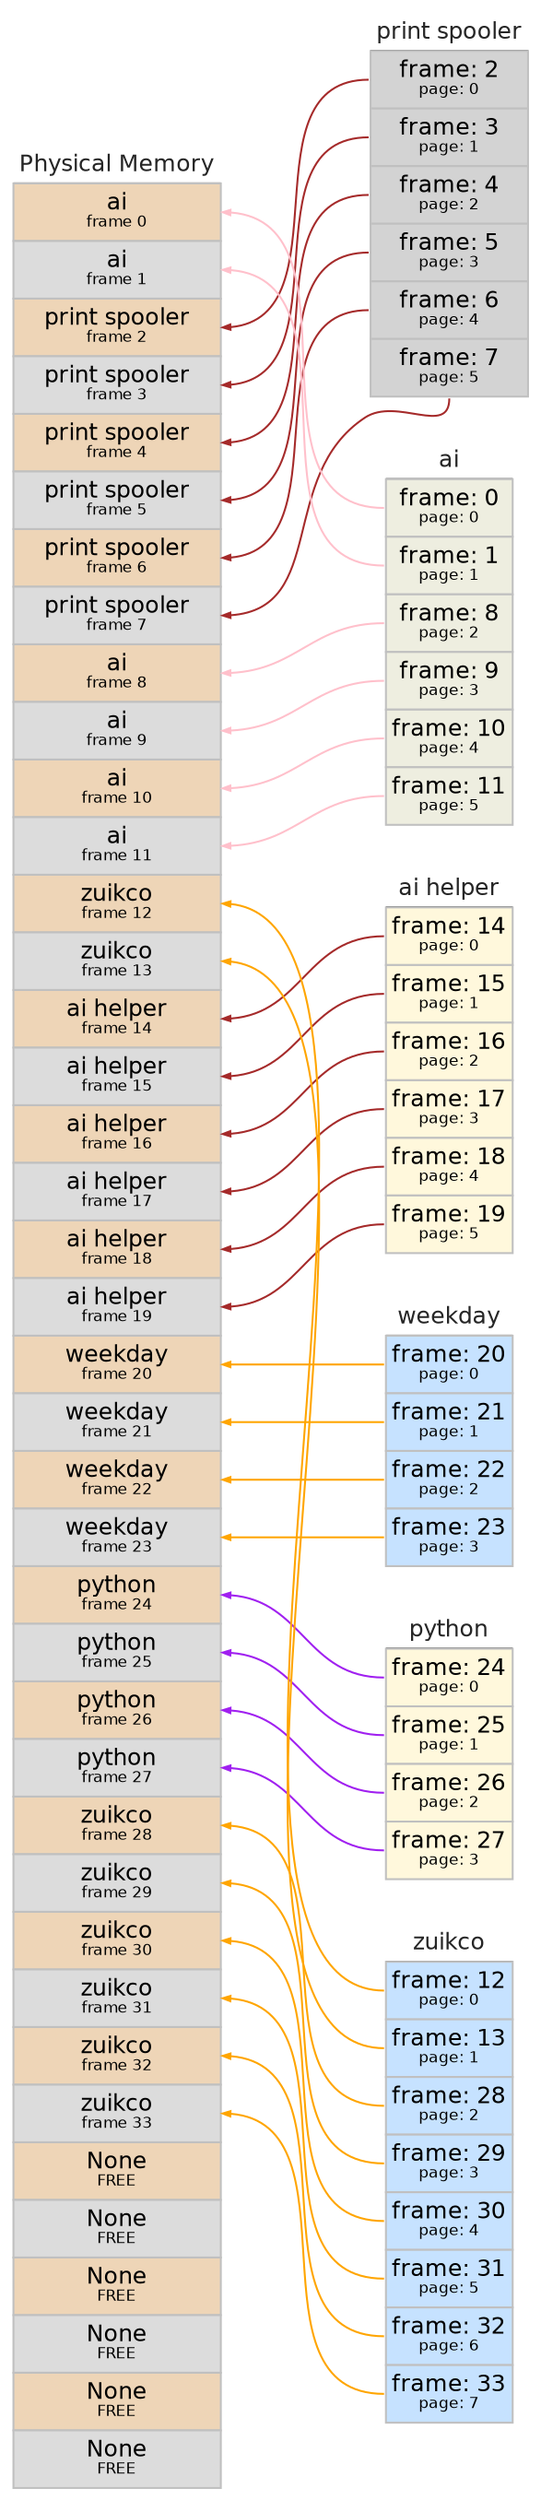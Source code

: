 digraph "memsim/graphs/paged6.json" {
	graph [fontname=x rankdir=RL ranksep=1.0]
	node [fontname=Helvetica fontsize=10 height=0.2 margin="0.04 0.04" shape=none width=0.4]
	edge [arrowsize=0.4]
	"print spooler":0 -> physmem:2 [color=brown]
	"print spooler":1 -> physmem:3 [color=brown]
	"print spooler":2 -> physmem:4 [color=brown]
	"print spooler":3 -> physmem:5 [color=brown]
	"print spooler":4 -> physmem:6 [color=brown]
	"print spooler":5 -> physmem:7 [color=brown]
	"ai helper":0 -> physmem:14 [color=brown]
	"ai helper":1 -> physmem:15 [color=brown]
	"ai helper":2 -> physmem:16 [color=brown]
	"ai helper":3 -> physmem:17 [color=brown]
	"ai helper":4 -> physmem:18 [color=brown]
	"ai helper":5 -> physmem:19 [color=brown]
	weekday:0 -> physmem:20 [color=orange]
	weekday:1 -> physmem:21 [color=orange]
	weekday:2 -> physmem:22 [color=orange]
	weekday:3 -> physmem:23 [color=orange]
	python:0 -> physmem:24 [color=purple]
	python:1 -> physmem:25 [color=purple]
	python:2 -> physmem:26 [color=purple]
	python:3 -> physmem:27 [color=purple]
	ai:0 -> physmem:0 [color=pink]
	ai:1 -> physmem:1 [color=pink]
	ai:2 -> physmem:8 [color=pink]
	ai:3 -> physmem:9 [color=pink]
	ai:4 -> physmem:10 [color=pink]
	ai:5 -> physmem:11 [color=pink]
	zuikco:0 -> physmem:12 [color=orange]
	zuikco:1 -> physmem:13 [color=orange]
	zuikco:2 -> physmem:28 [color=orange]
	zuikco:3 -> physmem:29 [color=orange]
	zuikco:4 -> physmem:30 [color=orange]
	zuikco:5 -> physmem:31 [color=orange]
	zuikco:6 -> physmem:32 [color=orange]
	zuikco:7 -> physmem:33 [color=orange]
	subgraph left {
		physmem [label=<<table border="0.1" cellborder="1" cellspacing="0"><TR><TD sides="b"><font face="helvetica" color="grey15" point-size="12">Physical Memory</font></TD></TR><tr><td align="text" color="grey" bgcolor="bisque2" height="30" width="60" port="0"><font point-size="12">ai</font><br></br><font point-size="8">frame 0</font></td></tr><tr><td align="text" color="grey" bgcolor="gainsboro" height="30" width="60" port="1"><font point-size="12">ai</font><br></br><font point-size="8">frame 1</font></td></tr><tr><td align="text" color="grey" bgcolor="bisque2" height="30" width="60" port="2"><font point-size="12">print spooler</font><br></br><font point-size="8">frame 2</font></td></tr><tr><td align="text" color="grey" bgcolor="gainsboro" height="30" width="60" port="3"><font point-size="12">print spooler</font><br></br><font point-size="8">frame 3</font></td></tr><tr><td align="text" color="grey" bgcolor="bisque2" height="30" width="60" port="4"><font point-size="12">print spooler</font><br></br><font point-size="8">frame 4</font></td></tr><tr><td align="text" color="grey" bgcolor="gainsboro" height="30" width="60" port="5"><font point-size="12">print spooler</font><br></br><font point-size="8">frame 5</font></td></tr><tr><td align="text" color="grey" bgcolor="bisque2" height="30" width="60" port="6"><font point-size="12">print spooler</font><br></br><font point-size="8">frame 6</font></td></tr><tr><td align="text" color="grey" bgcolor="gainsboro" height="30" width="60" port="7"><font point-size="12">print spooler</font><br></br><font point-size="8">frame 7</font></td></tr><tr><td align="text" color="grey" bgcolor="bisque2" height="30" width="60" port="8"><font point-size="12">ai</font><br></br><font point-size="8">frame 8</font></td></tr><tr><td align="text" color="grey" bgcolor="gainsboro" height="30" width="60" port="9"><font point-size="12">ai</font><br></br><font point-size="8">frame 9</font></td></tr><tr><td align="text" color="grey" bgcolor="bisque2" height="30" width="60" port="10"><font point-size="12">ai</font><br></br><font point-size="8">frame 10</font></td></tr><tr><td align="text" color="grey" bgcolor="gainsboro" height="30" width="60" port="11"><font point-size="12">ai</font><br></br><font point-size="8">frame 11</font></td></tr><tr><td align="text" color="grey" bgcolor="bisque2" height="30" width="60" port="12"><font point-size="12">zuikco</font><br></br><font point-size="8">frame 12</font></td></tr><tr><td align="text" color="grey" bgcolor="gainsboro" height="30" width="60" port="13"><font point-size="12">zuikco</font><br></br><font point-size="8">frame 13</font></td></tr><tr><td align="text" color="grey" bgcolor="bisque2" height="30" width="60" port="14"><font point-size="12">ai helper</font><br></br><font point-size="8">frame 14</font></td></tr><tr><td align="text" color="grey" bgcolor="gainsboro" height="30" width="60" port="15"><font point-size="12">ai helper</font><br></br><font point-size="8">frame 15</font></td></tr><tr><td align="text" color="grey" bgcolor="bisque2" height="30" width="60" port="16"><font point-size="12">ai helper</font><br></br><font point-size="8">frame 16</font></td></tr><tr><td align="text" color="grey" bgcolor="gainsboro" height="30" width="60" port="17"><font point-size="12">ai helper</font><br></br><font point-size="8">frame 17</font></td></tr><tr><td align="text" color="grey" bgcolor="bisque2" height="30" width="60" port="18"><font point-size="12">ai helper</font><br></br><font point-size="8">frame 18</font></td></tr><tr><td align="text" color="grey" bgcolor="gainsboro" height="30" width="60" port="19"><font point-size="12">ai helper</font><br></br><font point-size="8">frame 19</font></td></tr><tr><td align="text" color="grey" bgcolor="bisque2" height="30" width="60" port="20"><font point-size="12">weekday</font><br></br><font point-size="8">frame 20</font></td></tr><tr><td align="text" color="grey" bgcolor="gainsboro" height="30" width="60" port="21"><font point-size="12">weekday</font><br></br><font point-size="8">frame 21</font></td></tr><tr><td align="text" color="grey" bgcolor="bisque2" height="30" width="60" port="22"><font point-size="12">weekday</font><br></br><font point-size="8">frame 22</font></td></tr><tr><td align="text" color="grey" bgcolor="gainsboro" height="30" width="60" port="23"><font point-size="12">weekday</font><br></br><font point-size="8">frame 23</font></td></tr><tr><td align="text" color="grey" bgcolor="bisque2" height="30" width="60" port="24"><font point-size="12">python</font><br></br><font point-size="8">frame 24</font></td></tr><tr><td align="text" color="grey" bgcolor="gainsboro" height="30" width="60" port="25"><font point-size="12">python</font><br></br><font point-size="8">frame 25</font></td></tr><tr><td align="text" color="grey" bgcolor="bisque2" height="30" width="60" port="26"><font point-size="12">python</font><br></br><font point-size="8">frame 26</font></td></tr><tr><td align="text" color="grey" bgcolor="gainsboro" height="30" width="60" port="27"><font point-size="12">python</font><br></br><font point-size="8">frame 27</font></td></tr><tr><td align="text" color="grey" bgcolor="bisque2" height="30" width="60" port="28"><font point-size="12">zuikco</font><br></br><font point-size="8">frame 28</font></td></tr><tr><td align="text" color="grey" bgcolor="gainsboro" height="30" width="60" port="29"><font point-size="12">zuikco</font><br></br><font point-size="8">frame 29</font></td></tr><tr><td align="text" color="grey" bgcolor="bisque2" height="30" width="60" port="30"><font point-size="12">zuikco</font><br></br><font point-size="8">frame 30</font></td></tr><tr><td align="text" color="grey" bgcolor="gainsboro" height="30" width="60" port="31"><font point-size="12">zuikco</font><br></br><font point-size="8">frame 31</font></td></tr><tr><td align="text" color="grey" bgcolor="bisque2" height="30" width="60" port="32"><font point-size="12">zuikco</font><br></br><font point-size="8">frame 32</font></td></tr><tr><td align="text" color="grey" bgcolor="gainsboro" height="30" width="60" port="33"><font point-size="12">zuikco</font><br></br><font point-size="8">frame 33</font></td></tr><tr><td align="text" color="grey" bgcolor="bisque2" height="30" width="60" port="34"><font point-size="12">None</font><br></br><font point-size="8">FREE</font></td></tr><tr><td align="text" color="grey" bgcolor="gainsboro" height="30" width="60" port="35"><font point-size="12">None</font><br></br><font point-size="8">FREE</font></td></tr><tr><td align="text" color="grey" bgcolor="bisque2" height="30" width="60" port="36"><font point-size="12">None</font><br></br><font point-size="8">FREE</font></td></tr><tr><td align="text" color="grey" bgcolor="gainsboro" height="30" width="60" port="37"><font point-size="12">None</font><br></br><font point-size="8">FREE</font></td></tr><tr><td align="text" color="grey" bgcolor="bisque2" height="30" width="60" port="38"><font point-size="12">None</font><br></br><font point-size="8">FREE</font></td></tr><tr><td align="text" color="grey" bgcolor="gainsboro" height="30" width="60" port="39"><font point-size="12">None</font><br></br><font point-size="8">FREE</font></td></tr></table>>]
		rank=sink
	}
	subgraph right {
		"print spooler" [label=<<table border="0.1" cellborder="1" cellspacing="0"><TR><TD sides="b"><font face="helvetica" color="grey15" point-size="12">print spooler</font></TD></TR><tr><td align="text" color="grey" bgcolor="lightgrey" height="30" width="60" port="0"><font point-size="12">frame: 2</font><br></br><font point-size="8">page: 0</font></td></tr><tr><td align="text" color="grey" bgcolor="lightgrey" height="30" width="60" port="1"><font point-size="12">frame: 3</font><br></br><font point-size="8">page: 1</font></td></tr><tr><td align="text" color="grey" bgcolor="lightgrey" height="30" width="60" port="2"><font point-size="12">frame: 4</font><br></br><font point-size="8">page: 2</font></td></tr><tr><td align="text" color="grey" bgcolor="lightgrey" height="30" width="60" port="3"><font point-size="12">frame: 5</font><br></br><font point-size="8">page: 3</font></td></tr><tr><td align="text" color="grey" bgcolor="lightgrey" height="30" width="60" port="4"><font point-size="12">frame: 6</font><br></br><font point-size="8">page: 4</font></td></tr><tr><td align="text" color="grey" bgcolor="lightgrey" height="30" width="60" port="5"><font point-size="12">frame: 7</font><br></br><font point-size="8">page: 5</font></td></tr></table>>]
		"ai helper" [label=<<table border="0.1" cellborder="1" cellspacing="0"><TR><TD sides="b"><font face="helvetica" color="grey15" point-size="12">ai helper</font></TD></TR><tr><td align="text" color="grey" bgcolor="cornsilk" height="30" width="60" port="0"><font point-size="12">frame: 14</font><br></br><font point-size="8">page: 0</font></td></tr><tr><td align="text" color="grey" bgcolor="cornsilk" height="30" width="60" port="1"><font point-size="12">frame: 15</font><br></br><font point-size="8">page: 1</font></td></tr><tr><td align="text" color="grey" bgcolor="cornsilk" height="30" width="60" port="2"><font point-size="12">frame: 16</font><br></br><font point-size="8">page: 2</font></td></tr><tr><td align="text" color="grey" bgcolor="cornsilk" height="30" width="60" port="3"><font point-size="12">frame: 17</font><br></br><font point-size="8">page: 3</font></td></tr><tr><td align="text" color="grey" bgcolor="cornsilk" height="30" width="60" port="4"><font point-size="12">frame: 18</font><br></br><font point-size="8">page: 4</font></td></tr><tr><td align="text" color="grey" bgcolor="cornsilk" height="30" width="60" port="5"><font point-size="12">frame: 19</font><br></br><font point-size="8">page: 5</font></td></tr></table>>]
		weekday [label=<<table border="0.1" cellborder="1" cellspacing="0"><TR><TD sides="b"><font face="helvetica" color="grey15" point-size="12">weekday</font></TD></TR><tr><td align="text" color="grey" bgcolor="slategray1" height="30" width="60" port="0"><font point-size="12">frame: 20</font><br></br><font point-size="8">page: 0</font></td></tr><tr><td align="text" color="grey" bgcolor="slategray1" height="30" width="60" port="1"><font point-size="12">frame: 21</font><br></br><font point-size="8">page: 1</font></td></tr><tr><td align="text" color="grey" bgcolor="slategray1" height="30" width="60" port="2"><font point-size="12">frame: 22</font><br></br><font point-size="8">page: 2</font></td></tr><tr><td align="text" color="grey" bgcolor="slategray1" height="30" width="60" port="3"><font point-size="12">frame: 23</font><br></br><font point-size="8">page: 3</font></td></tr></table>>]
		python [label=<<table border="0.1" cellborder="1" cellspacing="0"><TR><TD sides="b"><font face="helvetica" color="grey15" point-size="12">python</font></TD></TR><tr><td align="text" color="grey" bgcolor="cornsilk" height="30" width="60" port="0"><font point-size="12">frame: 24</font><br></br><font point-size="8">page: 0</font></td></tr><tr><td align="text" color="grey" bgcolor="cornsilk" height="30" width="60" port="1"><font point-size="12">frame: 25</font><br></br><font point-size="8">page: 1</font></td></tr><tr><td align="text" color="grey" bgcolor="cornsilk" height="30" width="60" port="2"><font point-size="12">frame: 26</font><br></br><font point-size="8">page: 2</font></td></tr><tr><td align="text" color="grey" bgcolor="cornsilk" height="30" width="60" port="3"><font point-size="12">frame: 27</font><br></br><font point-size="8">page: 3</font></td></tr></table>>]
		ai [label=<<table border="0.1" cellborder="1" cellspacing="0"><TR><TD sides="b"><font face="helvetica" color="grey15" point-size="12">ai</font></TD></TR><tr><td align="text" color="grey" bgcolor="ivory2" height="30" width="60" port="0"><font point-size="12">frame: 0</font><br></br><font point-size="8">page: 0</font></td></tr><tr><td align="text" color="grey" bgcolor="ivory2" height="30" width="60" port="1"><font point-size="12">frame: 1</font><br></br><font point-size="8">page: 1</font></td></tr><tr><td align="text" color="grey" bgcolor="ivory2" height="30" width="60" port="2"><font point-size="12">frame: 8</font><br></br><font point-size="8">page: 2</font></td></tr><tr><td align="text" color="grey" bgcolor="ivory2" height="30" width="60" port="3"><font point-size="12">frame: 9</font><br></br><font point-size="8">page: 3</font></td></tr><tr><td align="text" color="grey" bgcolor="ivory2" height="30" width="60" port="4"><font point-size="12">frame: 10</font><br></br><font point-size="8">page: 4</font></td></tr><tr><td align="text" color="grey" bgcolor="ivory2" height="30" width="60" port="5"><font point-size="12">frame: 11</font><br></br><font point-size="8">page: 5</font></td></tr></table>>]
		zuikco [label=<<table border="0.1" cellborder="1" cellspacing="0"><TR><TD sides="b"><font face="helvetica" color="grey15" point-size="12">zuikco</font></TD></TR><tr><td align="text" color="grey" bgcolor="slategray1" height="30" width="60" port="0"><font point-size="12">frame: 12</font><br></br><font point-size="8">page: 0</font></td></tr><tr><td align="text" color="grey" bgcolor="slategray1" height="30" width="60" port="1"><font point-size="12">frame: 13</font><br></br><font point-size="8">page: 1</font></td></tr><tr><td align="text" color="grey" bgcolor="slategray1" height="30" width="60" port="2"><font point-size="12">frame: 28</font><br></br><font point-size="8">page: 2</font></td></tr><tr><td align="text" color="grey" bgcolor="slategray1" height="30" width="60" port="3"><font point-size="12">frame: 29</font><br></br><font point-size="8">page: 3</font></td></tr><tr><td align="text" color="grey" bgcolor="slategray1" height="30" width="60" port="4"><font point-size="12">frame: 30</font><br></br><font point-size="8">page: 4</font></td></tr><tr><td align="text" color="grey" bgcolor="slategray1" height="30" width="60" port="5"><font point-size="12">frame: 31</font><br></br><font point-size="8">page: 5</font></td></tr><tr><td align="text" color="grey" bgcolor="slategray1" height="30" width="60" port="6"><font point-size="12">frame: 32</font><br></br><font point-size="8">page: 6</font></td></tr><tr><td align="text" color="grey" bgcolor="slategray1" height="30" width="60" port="7"><font point-size="12">frame: 33</font><br></br><font point-size="8">page: 7</font></td></tr></table>>]
		rank=source
	}
}
